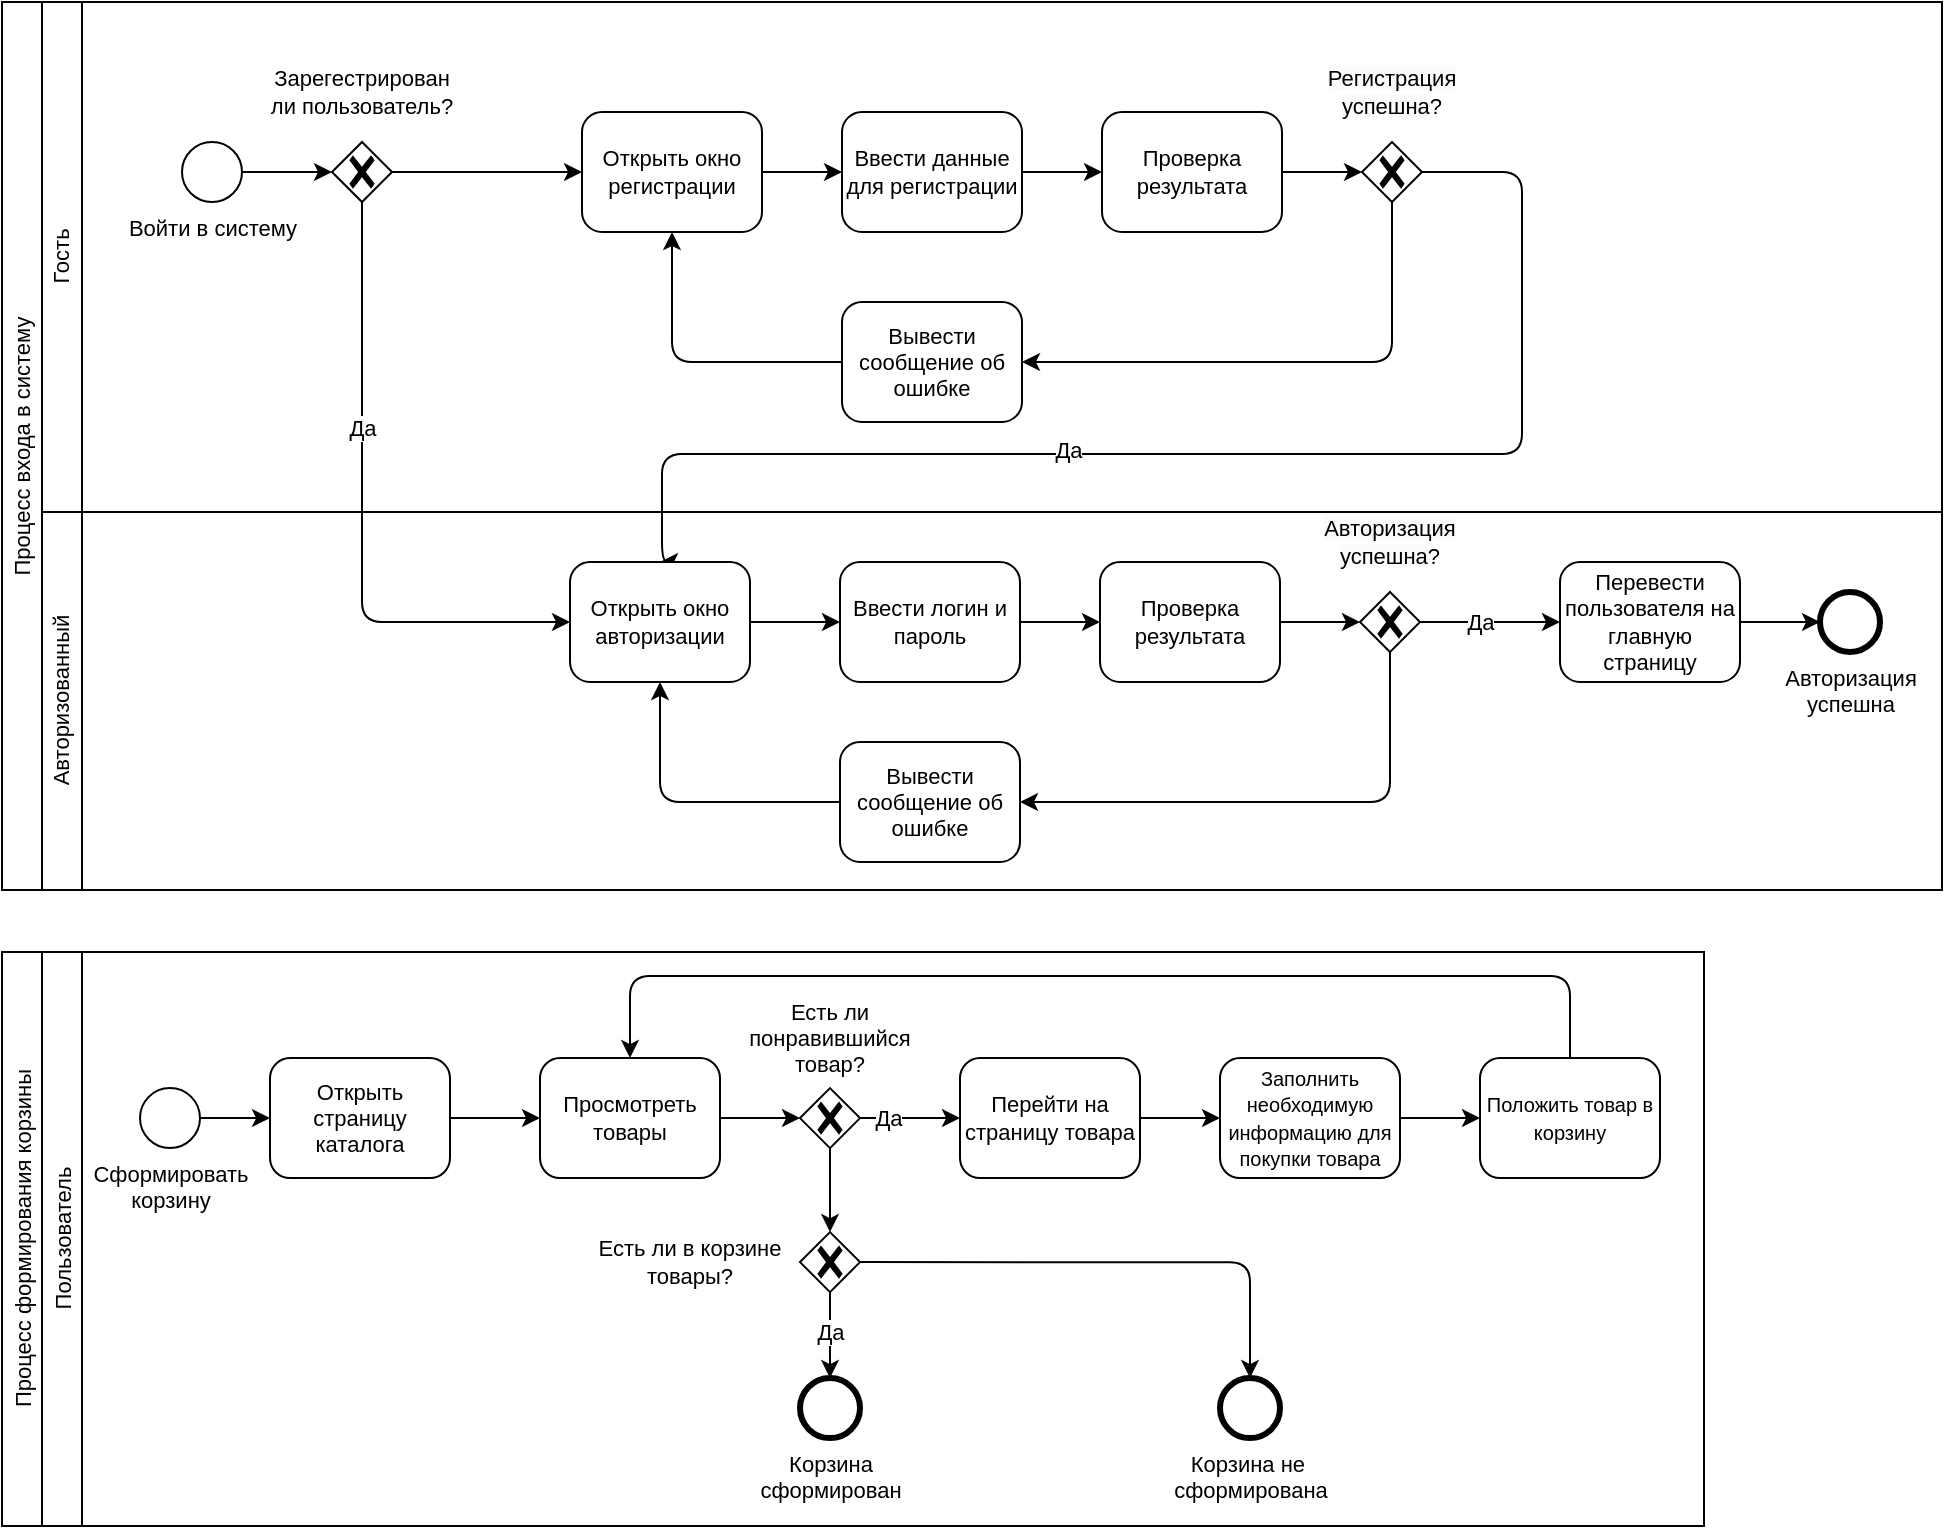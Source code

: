 <mxfile version="22.1.2" type="device" pages="2">
  <diagram name="BPMN1" id="W-HfDgVkH2f7rBWBwGvq">
    <mxGraphModel dx="1425" dy="1071" grid="0" gridSize="10" guides="1" tooltips="1" connect="1" arrows="1" fold="1" page="1" pageScale="1" pageWidth="1169" pageHeight="827" math="0" shadow="0">
      <root>
        <mxCell id="0" />
        <mxCell id="1" parent="0" />
        <mxCell id="o8l_43wtQ8dbo9lP84ha-5" value="Процесс входа в систему" style="swimlane;html=1;childLayout=stackLayout;resizeParent=1;resizeParentMax=0;horizontal=0;startSize=20;horizontalStack=0;whiteSpace=wrap;fontStyle=0;fontSize=11;" parent="1" vertex="1">
          <mxGeometry x="29" y="17" width="970" height="444" as="geometry" />
        </mxCell>
        <mxCell id="o8l_43wtQ8dbo9lP84ha-6" value="Гость" style="swimlane;html=1;startSize=20;horizontal=0;fontStyle=0;fontSize=11;" parent="o8l_43wtQ8dbo9lP84ha-5" vertex="1">
          <mxGeometry x="20" width="950" height="255" as="geometry" />
        </mxCell>
        <mxCell id="o8l_43wtQ8dbo9lP84ha-9" value="Войти в систему" style="points=[[0.145,0.145,0],[0.5,0,0],[0.855,0.145,0],[1,0.5,0],[0.855,0.855,0],[0.5,1,0],[0.145,0.855,0],[0,0.5,0]];shape=mxgraph.bpmn.event;html=1;verticalLabelPosition=bottom;labelBackgroundColor=#ffffff;verticalAlign=top;align=center;perimeter=ellipsePerimeter;outlineConnect=0;aspect=fixed;outline=standard;symbol=general;fontSize=11;" parent="o8l_43wtQ8dbo9lP84ha-6" vertex="1">
          <mxGeometry x="70" y="70" width="30" height="30" as="geometry" />
        </mxCell>
        <mxCell id="o8l_43wtQ8dbo9lP84ha-12" style="edgeStyle=orthogonalEdgeStyle;rounded=0;orthogonalLoop=1;jettySize=auto;html=1;exitX=1;exitY=0.5;exitDx=0;exitDy=0;exitPerimeter=0;entryX=0;entryY=0.5;entryDx=0;entryDy=0;entryPerimeter=0;fontSize=11;" parent="o8l_43wtQ8dbo9lP84ha-6" source="o8l_43wtQ8dbo9lP84ha-9" target="o8l_43wtQ8dbo9lP84ha-10" edge="1">
          <mxGeometry relative="1" as="geometry" />
        </mxCell>
        <mxCell id="o8l_43wtQ8dbo9lP84ha-16" value="Зарегестрирован&lt;br style=&quot;border-color: var(--border-color); font-size: 11px;&quot;&gt;&lt;span style=&quot;background-color: rgb(255, 255, 255); font-size: 11px;&quot;&gt;ли пользователь?&lt;/span&gt;" style="text;html=1;strokeColor=none;fillColor=none;align=center;verticalAlign=middle;whiteSpace=wrap;rounded=0;fontSize=11;" parent="o8l_43wtQ8dbo9lP84ha-6" vertex="1">
          <mxGeometry x="105" y="30" width="110" height="30" as="geometry" />
        </mxCell>
        <mxCell id="o8l_43wtQ8dbo9lP84ha-24" value="Открыть окно регистрации" style="points=[[0.25,0,0],[0.5,0,0],[0.75,0,0],[1,0.25,0],[1,0.5,0],[1,0.75,0],[0.75,1,0],[0.5,1,0],[0.25,1,0],[0,0.75,0],[0,0.5,0],[0,0.25,0]];shape=mxgraph.bpmn.task;whiteSpace=wrap;rectStyle=rounded;size=10;html=1;container=1;expand=0;collapsible=0;taskMarker=abstract;fontSize=11;" parent="o8l_43wtQ8dbo9lP84ha-6" vertex="1">
          <mxGeometry x="270" y="55" width="90" height="60" as="geometry" />
        </mxCell>
        <mxCell id="o8l_43wtQ8dbo9lP84ha-25" value="Ввести данные для регистрации" style="points=[[0.25,0,0],[0.5,0,0],[0.75,0,0],[1,0.25,0],[1,0.5,0],[1,0.75,0],[0.75,1,0],[0.5,1,0],[0.25,1,0],[0,0.75,0],[0,0.5,0],[0,0.25,0]];shape=mxgraph.bpmn.task;whiteSpace=wrap;rectStyle=rounded;size=10;html=1;container=1;expand=0;collapsible=0;taskMarker=abstract;fontSize=11;" parent="o8l_43wtQ8dbo9lP84ha-6" vertex="1">
          <mxGeometry x="400" y="55" width="90" height="60" as="geometry" />
        </mxCell>
        <mxCell id="o8l_43wtQ8dbo9lP84ha-26" style="edgeStyle=orthogonalEdgeStyle;rounded=0;orthogonalLoop=1;jettySize=auto;html=1;exitX=1;exitY=0.5;exitDx=0;exitDy=0;exitPerimeter=0;entryX=0;entryY=0.5;entryDx=0;entryDy=0;entryPerimeter=0;fontSize=11;" parent="o8l_43wtQ8dbo9lP84ha-6" source="o8l_43wtQ8dbo9lP84ha-24" target="o8l_43wtQ8dbo9lP84ha-25" edge="1">
          <mxGeometry relative="1" as="geometry" />
        </mxCell>
        <mxCell id="o8l_43wtQ8dbo9lP84ha-10" value="" style="points=[[0.25,0.25,0],[0.5,0,0],[0.75,0.25,0],[1,0.5,0],[0.75,0.75,0],[0.5,1,0],[0.25,0.75,0],[0,0.5,0]];shape=mxgraph.bpmn.gateway2;html=1;verticalLabelPosition=bottom;labelBackgroundColor=#ffffff;verticalAlign=top;align=center;perimeter=rhombusPerimeter;outlineConnect=0;outline=none;symbol=none;gwType=exclusive;fontSize=11;" parent="o8l_43wtQ8dbo9lP84ha-6" vertex="1">
          <mxGeometry x="145" y="70" width="30" height="30" as="geometry" />
        </mxCell>
        <mxCell id="o8l_43wtQ8dbo9lP84ha-30" style="edgeStyle=orthogonalEdgeStyle;rounded=0;orthogonalLoop=1;jettySize=auto;html=1;exitX=1;exitY=0.5;exitDx=0;exitDy=0;exitPerimeter=0;entryX=0;entryY=0.5;entryDx=0;entryDy=0;entryPerimeter=0;fontSize=11;" parent="o8l_43wtQ8dbo9lP84ha-6" source="o8l_43wtQ8dbo9lP84ha-10" target="o8l_43wtQ8dbo9lP84ha-24" edge="1">
          <mxGeometry relative="1" as="geometry" />
        </mxCell>
        <mxCell id="o8l_43wtQ8dbo9lP84ha-20" value="" style="points=[[0.25,0.25,0],[0.5,0,0],[0.75,0.25,0],[1,0.5,0],[0.75,0.75,0],[0.5,1,0],[0.25,0.75,0],[0,0.5,0]];shape=mxgraph.bpmn.gateway2;html=1;verticalLabelPosition=bottom;labelBackgroundColor=#ffffff;verticalAlign=top;align=center;perimeter=rhombusPerimeter;outlineConnect=0;outline=none;symbol=none;gwType=exclusive;fontSize=11;" parent="o8l_43wtQ8dbo9lP84ha-6" vertex="1">
          <mxGeometry x="660" y="70" width="30" height="30" as="geometry" />
        </mxCell>
        <mxCell id="o8l_43wtQ8dbo9lP84ha-29" style="edgeStyle=orthogonalEdgeStyle;rounded=0;orthogonalLoop=1;jettySize=auto;html=1;exitX=1;exitY=0.5;exitDx=0;exitDy=0;exitPerimeter=0;entryX=0;entryY=0.5;entryDx=0;entryDy=0;entryPerimeter=0;fontSize=11;" parent="o8l_43wtQ8dbo9lP84ha-6" source="o8l_43wtQ8dbo9lP84ha-27" target="o8l_43wtQ8dbo9lP84ha-20" edge="1">
          <mxGeometry relative="1" as="geometry" />
        </mxCell>
        <mxCell id="o8l_43wtQ8dbo9lP84ha-32" value="&lt;span style=&quot;background-color: rgb(251, 251, 251); font-size: 11px;&quot;&gt;Регистрация успешна&lt;/span&gt;&lt;span style=&quot;background-color: rgb(255, 255, 255); font-size: 11px;&quot;&gt;?&lt;/span&gt;" style="text;html=1;strokeColor=none;fillColor=none;align=center;verticalAlign=middle;whiteSpace=wrap;rounded=0;fontSize=11;" parent="o8l_43wtQ8dbo9lP84ha-6" vertex="1">
          <mxGeometry x="620" y="30" width="110" height="30" as="geometry" />
        </mxCell>
        <mxCell id="o8l_43wtQ8dbo9lP84ha-37" style="edgeStyle=orthogonalEdgeStyle;orthogonalLoop=1;jettySize=auto;html=1;exitX=0.5;exitY=1;exitDx=0;exitDy=0;exitPerimeter=0;entryX=1;entryY=0.5;entryDx=0;entryDy=0;entryPerimeter=0;rounded=1;fontSize=11;" parent="o8l_43wtQ8dbo9lP84ha-6" source="o8l_43wtQ8dbo9lP84ha-20" target="o8l_43wtQ8dbo9lP84ha-36" edge="1">
          <mxGeometry relative="1" as="geometry" />
        </mxCell>
        <mxCell id="o8l_43wtQ8dbo9lP84ha-38" style="edgeStyle=orthogonalEdgeStyle;rounded=1;orthogonalLoop=1;jettySize=auto;html=1;exitX=0;exitY=0.5;exitDx=0;exitDy=0;exitPerimeter=0;entryX=0.5;entryY=1;entryDx=0;entryDy=0;entryPerimeter=0;fontSize=11;" parent="o8l_43wtQ8dbo9lP84ha-6" source="o8l_43wtQ8dbo9lP84ha-36" target="o8l_43wtQ8dbo9lP84ha-24" edge="1">
          <mxGeometry relative="1" as="geometry" />
        </mxCell>
        <mxCell id="o8l_43wtQ8dbo9lP84ha-27" value="Проверка результата" style="points=[[0.25,0,0],[0.5,0,0],[0.75,0,0],[1,0.25,0],[1,0.5,0],[1,0.75,0],[0.75,1,0],[0.5,1,0],[0.25,1,0],[0,0.75,0],[0,0.5,0],[0,0.25,0]];shape=mxgraph.bpmn.task;whiteSpace=wrap;rectStyle=rounded;size=10;html=1;container=1;expand=0;collapsible=0;taskMarker=abstract;fontSize=11;" parent="o8l_43wtQ8dbo9lP84ha-6" vertex="1">
          <mxGeometry x="530" y="55" width="90" height="60" as="geometry" />
        </mxCell>
        <mxCell id="o8l_43wtQ8dbo9lP84ha-28" style="edgeStyle=orthogonalEdgeStyle;rounded=0;orthogonalLoop=1;jettySize=auto;html=1;exitX=1;exitY=0.5;exitDx=0;exitDy=0;exitPerimeter=0;entryX=0;entryY=0.5;entryDx=0;entryDy=0;entryPerimeter=0;fontSize=11;" parent="o8l_43wtQ8dbo9lP84ha-6" source="o8l_43wtQ8dbo9lP84ha-25" target="o8l_43wtQ8dbo9lP84ha-27" edge="1">
          <mxGeometry relative="1" as="geometry" />
        </mxCell>
        <mxCell id="o8l_43wtQ8dbo9lP84ha-36" value="Вывести сообщение об ошибке" style="points=[[0.25,0,0],[0.5,0,0],[0.75,0,0],[1,0.25,0],[1,0.5,0],[1,0.75,0],[0.75,1,0],[0.5,1,0],[0.25,1,0],[0,0.75,0],[0,0.5,0],[0,0.25,0]];shape=mxgraph.bpmn.task;whiteSpace=wrap;rectStyle=rounded;size=10;html=1;container=1;expand=0;collapsible=0;taskMarker=abstract;fontSize=11;" parent="o8l_43wtQ8dbo9lP84ha-6" vertex="1">
          <mxGeometry x="400" y="150" width="90" height="60" as="geometry" />
        </mxCell>
        <mxCell id="o8l_43wtQ8dbo9lP84ha-14" style="edgeStyle=orthogonalEdgeStyle;rounded=1;orthogonalLoop=1;jettySize=auto;html=1;exitX=0.5;exitY=1;exitDx=0;exitDy=0;exitPerimeter=0;fontSize=11;entryX=0;entryY=0.5;entryDx=0;entryDy=0;entryPerimeter=0;" parent="o8l_43wtQ8dbo9lP84ha-5" source="o8l_43wtQ8dbo9lP84ha-10" target="o8l_43wtQ8dbo9lP84ha-13" edge="1">
          <mxGeometry relative="1" as="geometry" />
        </mxCell>
        <mxCell id="o8l_43wtQ8dbo9lP84ha-21" value="Да" style="edgeLabel;html=1;align=center;verticalAlign=middle;resizable=0;points=[];fontSize=11;" parent="o8l_43wtQ8dbo9lP84ha-14" vertex="1" connectable="0">
          <mxGeometry x="-0.323" y="1" relative="1" as="geometry">
            <mxPoint x="-1" y="6" as="offset" />
          </mxGeometry>
        </mxCell>
        <mxCell id="o8l_43wtQ8dbo9lP84ha-34" style="edgeStyle=orthogonalEdgeStyle;rounded=1;orthogonalLoop=1;jettySize=auto;html=1;exitX=1;exitY=0.5;exitDx=0;exitDy=0;exitPerimeter=0;entryX=0.5;entryY=0;entryDx=0;entryDy=0;entryPerimeter=0;fontSize=11;" parent="o8l_43wtQ8dbo9lP84ha-5" source="o8l_43wtQ8dbo9lP84ha-20" target="o8l_43wtQ8dbo9lP84ha-13" edge="1">
          <mxGeometry relative="1" as="geometry">
            <mxPoint x="820" y="85" as="targetPoint" />
            <Array as="points">
              <mxPoint x="760" y="85" />
              <mxPoint x="760" y="226" />
              <mxPoint x="330" y="226" />
            </Array>
          </mxGeometry>
        </mxCell>
        <mxCell id="o8l_43wtQ8dbo9lP84ha-35" value="Да" style="edgeLabel;html=1;align=center;verticalAlign=middle;resizable=0;points=[];fontSize=11;" parent="o8l_43wtQ8dbo9lP84ha-34" vertex="1" connectable="0">
          <mxGeometry x="-0.257" y="-1" relative="1" as="geometry">
            <mxPoint x="-167" y="-1" as="offset" />
          </mxGeometry>
        </mxCell>
        <mxCell id="o8l_43wtQ8dbo9lP84ha-7" value="Авторизованный" style="swimlane;html=1;startSize=20;horizontal=0;fontStyle=0;fontSize=11;" parent="o8l_43wtQ8dbo9lP84ha-5" vertex="1">
          <mxGeometry x="20" y="255" width="950" height="189" as="geometry" />
        </mxCell>
        <mxCell id="o8l_43wtQ8dbo9lP84ha-15" value="Ввести логин и пароль" style="points=[[0.25,0,0],[0.5,0,0],[0.75,0,0],[1,0.25,0],[1,0.5,0],[1,0.75,0],[0.75,1,0],[0.5,1,0],[0.25,1,0],[0,0.75,0],[0,0.5,0],[0,0.25,0]];shape=mxgraph.bpmn.task;whiteSpace=wrap;rectStyle=rounded;size=10;html=1;container=1;expand=0;collapsible=0;taskMarker=abstract;fontSize=11;" parent="o8l_43wtQ8dbo9lP84ha-7" vertex="1">
          <mxGeometry x="399" y="25" width="90" height="60" as="geometry" />
        </mxCell>
        <mxCell id="o8l_43wtQ8dbo9lP84ha-13" value="Открыть окно авторизации" style="points=[[0.25,0,0],[0.5,0,0],[0.75,0,0],[1,0.25,0],[1,0.5,0],[1,0.75,0],[0.75,1,0],[0.5,1,0],[0.25,1,0],[0,0.75,0],[0,0.5,0],[0,0.25,0]];shape=mxgraph.bpmn.task;whiteSpace=wrap;rectStyle=rounded;size=10;html=1;container=1;expand=0;collapsible=0;taskMarker=abstract;fontSize=11;" parent="o8l_43wtQ8dbo9lP84ha-7" vertex="1">
          <mxGeometry x="264" y="25" width="90" height="60" as="geometry" />
        </mxCell>
        <mxCell id="o8l_43wtQ8dbo9lP84ha-17" style="edgeStyle=orthogonalEdgeStyle;rounded=0;orthogonalLoop=1;jettySize=auto;html=1;exitX=1;exitY=0.5;exitDx=0;exitDy=0;exitPerimeter=0;entryX=0;entryY=0.5;entryDx=0;entryDy=0;entryPerimeter=0;fontSize=11;" parent="o8l_43wtQ8dbo9lP84ha-7" source="o8l_43wtQ8dbo9lP84ha-13" target="o8l_43wtQ8dbo9lP84ha-15" edge="1">
          <mxGeometry relative="1" as="geometry">
            <mxPoint x="414" y="-45" as="targetPoint" />
          </mxGeometry>
        </mxCell>
        <mxCell id="o8l_43wtQ8dbo9lP84ha-18" value="Проверка результата" style="points=[[0.25,0,0],[0.5,0,0],[0.75,0,0],[1,0.25,0],[1,0.5,0],[1,0.75,0],[0.75,1,0],[0.5,1,0],[0.25,1,0],[0,0.75,0],[0,0.5,0],[0,0.25,0]];shape=mxgraph.bpmn.task;whiteSpace=wrap;rectStyle=rounded;size=10;html=1;container=1;expand=0;collapsible=0;taskMarker=abstract;fontSize=11;" parent="o8l_43wtQ8dbo9lP84ha-7" vertex="1">
          <mxGeometry x="529" y="25" width="90" height="60" as="geometry" />
        </mxCell>
        <mxCell id="o8l_43wtQ8dbo9lP84ha-19" style="edgeStyle=orthogonalEdgeStyle;rounded=0;orthogonalLoop=1;jettySize=auto;html=1;exitX=1;exitY=0.5;exitDx=0;exitDy=0;exitPerimeter=0;entryX=0;entryY=0.5;entryDx=0;entryDy=0;entryPerimeter=0;fontSize=11;" parent="o8l_43wtQ8dbo9lP84ha-7" source="o8l_43wtQ8dbo9lP84ha-15" target="o8l_43wtQ8dbo9lP84ha-18" edge="1">
          <mxGeometry relative="1" as="geometry" />
        </mxCell>
        <mxCell id="o8l_43wtQ8dbo9lP84ha-39" value="" style="points=[[0.25,0.25,0],[0.5,0,0],[0.75,0.25,0],[1,0.5,0],[0.75,0.75,0],[0.5,1,0],[0.25,0.75,0],[0,0.5,0]];shape=mxgraph.bpmn.gateway2;html=1;verticalLabelPosition=bottom;labelBackgroundColor=#ffffff;verticalAlign=top;align=center;perimeter=rhombusPerimeter;outlineConnect=0;outline=none;symbol=none;gwType=exclusive;fontSize=11;" parent="o8l_43wtQ8dbo9lP84ha-7" vertex="1">
          <mxGeometry x="659" y="40" width="30" height="30" as="geometry" />
        </mxCell>
        <mxCell id="o8l_43wtQ8dbo9lP84ha-40" value="&lt;span style=&quot;background-color: rgb(251, 251, 251); font-size: 11px;&quot;&gt;Авторизация успешна&lt;/span&gt;&lt;span style=&quot;background-color: rgb(255, 255, 255); font-size: 11px;&quot;&gt;?&lt;/span&gt;" style="text;html=1;strokeColor=none;fillColor=none;align=center;verticalAlign=middle;whiteSpace=wrap;rounded=0;fontSize=11;" parent="o8l_43wtQ8dbo9lP84ha-7" vertex="1">
          <mxGeometry x="619" width="110" height="30" as="geometry" />
        </mxCell>
        <mxCell id="o8l_43wtQ8dbo9lP84ha-43" value="Вывести сообщение об ошибке" style="points=[[0.25,0,0],[0.5,0,0],[0.75,0,0],[1,0.25,0],[1,0.5,0],[1,0.75,0],[0.75,1,0],[0.5,1,0],[0.25,1,0],[0,0.75,0],[0,0.5,0],[0,0.25,0]];shape=mxgraph.bpmn.task;whiteSpace=wrap;rectStyle=rounded;size=10;html=1;container=1;expand=0;collapsible=0;taskMarker=abstract;fontSize=11;" parent="o8l_43wtQ8dbo9lP84ha-7" vertex="1">
          <mxGeometry x="399" y="115" width="90" height="60" as="geometry" />
        </mxCell>
        <mxCell id="o8l_43wtQ8dbo9lP84ha-44" style="edgeStyle=orthogonalEdgeStyle;shape=connector;rounded=1;orthogonalLoop=1;jettySize=auto;html=1;exitX=1;exitY=0.5;exitDx=0;exitDy=0;exitPerimeter=0;entryX=0;entryY=0.5;entryDx=0;entryDy=0;entryPerimeter=0;labelBackgroundColor=default;strokeColor=default;align=center;verticalAlign=middle;fontFamily=Helvetica;fontSize=11;fontColor=default;endArrow=classic;" parent="o8l_43wtQ8dbo9lP84ha-7" source="o8l_43wtQ8dbo9lP84ha-18" target="o8l_43wtQ8dbo9lP84ha-39" edge="1">
          <mxGeometry relative="1" as="geometry" />
        </mxCell>
        <mxCell id="o8l_43wtQ8dbo9lP84ha-45" style="edgeStyle=orthogonalEdgeStyle;shape=connector;rounded=1;orthogonalLoop=1;jettySize=auto;html=1;exitX=1;exitY=0.5;exitDx=0;exitDy=0;exitPerimeter=0;entryX=0;entryY=0.5;entryDx=0;entryDy=0;entryPerimeter=0;labelBackgroundColor=default;strokeColor=default;align=center;verticalAlign=middle;fontFamily=Helvetica;fontSize=11;fontColor=default;endArrow=classic;" parent="o8l_43wtQ8dbo9lP84ha-7" source="o8l_43wtQ8dbo9lP84ha-39" target="o8l_43wtQ8dbo9lP84ha-49" edge="1">
          <mxGeometry relative="1" as="geometry">
            <mxPoint x="769" y="55.0" as="targetPoint" />
          </mxGeometry>
        </mxCell>
        <mxCell id="o8l_43wtQ8dbo9lP84ha-46" value="Да" style="edgeLabel;html=1;align=center;verticalAlign=middle;resizable=0;points=[];fontSize=11;fontFamily=Helvetica;fontColor=default;" parent="o8l_43wtQ8dbo9lP84ha-45" vertex="1" connectable="0">
          <mxGeometry x="-0.295" relative="1" as="geometry">
            <mxPoint x="5" as="offset" />
          </mxGeometry>
        </mxCell>
        <mxCell id="o8l_43wtQ8dbo9lP84ha-47" style="edgeStyle=orthogonalEdgeStyle;shape=connector;rounded=1;orthogonalLoop=1;jettySize=auto;html=1;exitX=0.5;exitY=1;exitDx=0;exitDy=0;exitPerimeter=0;entryX=1;entryY=0.5;entryDx=0;entryDy=0;entryPerimeter=0;labelBackgroundColor=default;strokeColor=default;align=center;verticalAlign=middle;fontFamily=Helvetica;fontSize=11;fontColor=default;endArrow=classic;" parent="o8l_43wtQ8dbo9lP84ha-7" source="o8l_43wtQ8dbo9lP84ha-39" target="o8l_43wtQ8dbo9lP84ha-43" edge="1">
          <mxGeometry relative="1" as="geometry" />
        </mxCell>
        <mxCell id="o8l_43wtQ8dbo9lP84ha-48" style="edgeStyle=orthogonalEdgeStyle;shape=connector;rounded=1;orthogonalLoop=1;jettySize=auto;html=1;exitX=0;exitY=0.5;exitDx=0;exitDy=0;exitPerimeter=0;entryX=0.5;entryY=1;entryDx=0;entryDy=0;entryPerimeter=0;labelBackgroundColor=default;strokeColor=default;align=center;verticalAlign=middle;fontFamily=Helvetica;fontSize=11;fontColor=default;endArrow=classic;" parent="o8l_43wtQ8dbo9lP84ha-7" source="o8l_43wtQ8dbo9lP84ha-43" target="o8l_43wtQ8dbo9lP84ha-13" edge="1">
          <mxGeometry relative="1" as="geometry" />
        </mxCell>
        <mxCell id="o8l_43wtQ8dbo9lP84ha-49" value="Перевести пользователя на главную страницу" style="points=[[0.25,0,0],[0.5,0,0],[0.75,0,0],[1,0.25,0],[1,0.5,0],[1,0.75,0],[0.75,1,0],[0.5,1,0],[0.25,1,0],[0,0.75,0],[0,0.5,0],[0,0.25,0]];shape=mxgraph.bpmn.task;whiteSpace=wrap;rectStyle=rounded;size=10;html=1;container=1;expand=0;collapsible=0;taskMarker=abstract;fontSize=11;" parent="o8l_43wtQ8dbo9lP84ha-7" vertex="1">
          <mxGeometry x="759" y="25" width="90" height="60" as="geometry" />
        </mxCell>
        <mxCell id="o8l_43wtQ8dbo9lP84ha-50" value="Авторизация&lt;br style=&quot;font-size: 11px;&quot;&gt;успешна" style="points=[[0.145,0.145,0],[0.5,0,0],[0.855,0.145,0],[1,0.5,0],[0.855,0.855,0],[0.5,1,0],[0.145,0.855,0],[0,0.5,0]];shape=mxgraph.bpmn.event;html=1;verticalLabelPosition=bottom;labelBackgroundColor=#ffffff;verticalAlign=top;align=center;perimeter=ellipsePerimeter;outlineConnect=0;aspect=fixed;outline=end;symbol=terminate2;fontFamily=Helvetica;fontSize=11;fontColor=default;" parent="o8l_43wtQ8dbo9lP84ha-7" vertex="1">
          <mxGeometry x="889" y="40" width="30" height="30" as="geometry" />
        </mxCell>
        <mxCell id="o8l_43wtQ8dbo9lP84ha-51" style="edgeStyle=orthogonalEdgeStyle;shape=connector;rounded=1;orthogonalLoop=1;jettySize=auto;html=1;exitX=1;exitY=0.5;exitDx=0;exitDy=0;exitPerimeter=0;entryX=0;entryY=0.5;entryDx=0;entryDy=0;entryPerimeter=0;labelBackgroundColor=default;strokeColor=default;align=center;verticalAlign=middle;fontFamily=Helvetica;fontSize=11;fontColor=default;endArrow=classic;" parent="o8l_43wtQ8dbo9lP84ha-7" source="o8l_43wtQ8dbo9lP84ha-49" target="o8l_43wtQ8dbo9lP84ha-50" edge="1">
          <mxGeometry relative="1" as="geometry" />
        </mxCell>
        <mxCell id="2-1Fy1AhAklNK37ajpzd-1" value="Процесс формирования корзины" style="swimlane;html=1;childLayout=stackLayout;resizeParent=1;resizeParentMax=0;horizontal=0;startSize=20;horizontalStack=0;whiteSpace=wrap;fontStyle=0;fontFamily=Helvetica;fontSize=11;" vertex="1" parent="1">
          <mxGeometry x="29" y="492" width="851" height="287" as="geometry" />
        </mxCell>
        <mxCell id="2-1Fy1AhAklNK37ajpzd-2" value="Пользователь" style="swimlane;html=1;startSize=20;horizontal=0;fontStyle=0;fontFamily=Helvetica;fontSize=11;" vertex="1" parent="2-1Fy1AhAklNK37ajpzd-1">
          <mxGeometry x="20" width="831" height="287" as="geometry" />
        </mxCell>
        <mxCell id="2-1Fy1AhAklNK37ajpzd-3" value="Сформировать &lt;br style=&quot;font-size: 11px;&quot;&gt;корзину" style="points=[[0.145,0.145,0],[0.5,0,0],[0.855,0.145,0],[1,0.5,0],[0.855,0.855,0],[0.5,1,0],[0.145,0.855,0],[0,0.5,0]];shape=mxgraph.bpmn.event;html=1;verticalLabelPosition=bottom;labelBackgroundColor=#ffffff;verticalAlign=top;align=center;perimeter=ellipsePerimeter;outlineConnect=0;aspect=fixed;outline=standard;symbol=general;fontFamily=Helvetica;fontSize=11;" vertex="1" parent="2-1Fy1AhAklNK37ajpzd-2">
          <mxGeometry x="49" y="68.05" width="30" height="30" as="geometry" />
        </mxCell>
        <mxCell id="2-1Fy1AhAklNK37ajpzd-4" value="Открыть страницу каталога" style="points=[[0.25,0,0],[0.5,0,0],[0.75,0,0],[1,0.25,0],[1,0.5,0],[1,0.75,0],[0.75,1,0],[0.5,1,0],[0.25,1,0],[0,0.75,0],[0,0.5,0],[0,0.25,0]];shape=mxgraph.bpmn.task;whiteSpace=wrap;rectStyle=rounded;size=10;html=1;container=1;expand=0;collapsible=0;taskMarker=abstract;fontFamily=Helvetica;fontSize=11;" vertex="1" parent="2-1Fy1AhAklNK37ajpzd-2">
          <mxGeometry x="114" y="53.05" width="90" height="60" as="geometry" />
        </mxCell>
        <mxCell id="2-1Fy1AhAklNK37ajpzd-5" style="edgeStyle=orthogonalEdgeStyle;shape=connector;rounded=1;orthogonalLoop=1;jettySize=auto;html=1;exitX=1;exitY=0.5;exitDx=0;exitDy=0;exitPerimeter=0;entryX=0;entryY=0.5;entryDx=0;entryDy=0;entryPerimeter=0;labelBackgroundColor=default;strokeColor=default;align=center;verticalAlign=middle;fontFamily=Helvetica;fontSize=11;fontColor=default;endArrow=classic;" edge="1" parent="2-1Fy1AhAklNK37ajpzd-2" source="2-1Fy1AhAklNK37ajpzd-3" target="2-1Fy1AhAklNK37ajpzd-4">
          <mxGeometry relative="1" as="geometry" />
        </mxCell>
        <mxCell id="2-1Fy1AhAklNK37ajpzd-6" style="edgeStyle=orthogonalEdgeStyle;shape=connector;rounded=1;orthogonalLoop=1;jettySize=auto;html=1;exitX=1;exitY=0.5;exitDx=0;exitDy=0;exitPerimeter=0;entryX=0;entryY=0.5;entryDx=0;entryDy=0;entryPerimeter=0;labelBackgroundColor=default;strokeColor=default;align=center;verticalAlign=middle;fontFamily=Helvetica;fontSize=11;fontColor=default;endArrow=classic;" edge="1" parent="2-1Fy1AhAklNK37ajpzd-2" source="2-1Fy1AhAklNK37ajpzd-4" target="2-1Fy1AhAklNK37ajpzd-8">
          <mxGeometry relative="1" as="geometry">
            <mxPoint x="244" y="83.05" as="targetPoint" />
          </mxGeometry>
        </mxCell>
        <mxCell id="2-1Fy1AhAklNK37ajpzd-7" value="Корзина&lt;br style=&quot;font-size: 11px;&quot;&gt;сформирован" style="points=[[0.145,0.145,0],[0.5,0,0],[0.855,0.145,0],[1,0.5,0],[0.855,0.855,0],[0.5,1,0],[0.145,0.855,0],[0,0.5,0]];shape=mxgraph.bpmn.event;html=1;verticalLabelPosition=bottom;labelBackgroundColor=#ffffff;verticalAlign=top;align=center;perimeter=ellipsePerimeter;outlineConnect=0;aspect=fixed;outline=end;symbol=terminate2;fontFamily=Helvetica;fontSize=11;fontColor=default;" vertex="1" parent="2-1Fy1AhAklNK37ajpzd-2">
          <mxGeometry x="379" y="213.05" width="30" height="30" as="geometry" />
        </mxCell>
        <mxCell id="2-1Fy1AhAklNK37ajpzd-8" value="Просмотреть товары" style="points=[[0.25,0,0],[0.5,0,0],[0.75,0,0],[1,0.25,0],[1,0.5,0],[1,0.75,0],[0.75,1,0],[0.5,1,0],[0.25,1,0],[0,0.75,0],[0,0.5,0],[0,0.25,0]];shape=mxgraph.bpmn.task;whiteSpace=wrap;rectStyle=rounded;size=10;html=1;container=1;expand=0;collapsible=0;taskMarker=abstract;fontFamily=Helvetica;fontSize=11;" vertex="1" parent="2-1Fy1AhAklNK37ajpzd-2">
          <mxGeometry x="249" y="53.05" width="90" height="60" as="geometry" />
        </mxCell>
        <mxCell id="2-1Fy1AhAklNK37ajpzd-9" style="edgeStyle=orthogonalEdgeStyle;rounded=0;orthogonalLoop=1;jettySize=auto;html=1;exitX=1;exitY=0.5;exitDx=0;exitDy=0;exitPerimeter=0;" edge="1" parent="2-1Fy1AhAklNK37ajpzd-2" source="2-1Fy1AhAklNK37ajpzd-11" target="2-1Fy1AhAklNK37ajpzd-14">
          <mxGeometry relative="1" as="geometry" />
        </mxCell>
        <mxCell id="2-1Fy1AhAklNK37ajpzd-10" value="Да" style="edgeLabel;html=1;align=center;verticalAlign=middle;resizable=0;points=[];" vertex="1" connectable="0" parent="2-1Fy1AhAklNK37ajpzd-9">
          <mxGeometry x="-0.431" relative="1" as="geometry">
            <mxPoint as="offset" />
          </mxGeometry>
        </mxCell>
        <mxCell id="2-1Fy1AhAklNK37ajpzd-11" value="" style="points=[[0.25,0.25,0],[0.5,0,0],[0.75,0.25,0],[1,0.5,0],[0.75,0.75,0],[0.5,1,0],[0.25,0.75,0],[0,0.5,0]];shape=mxgraph.bpmn.gateway2;html=1;verticalLabelPosition=bottom;labelBackgroundColor=#ffffff;verticalAlign=top;align=center;perimeter=rhombusPerimeter;outlineConnect=0;outline=none;symbol=none;gwType=exclusive;fontFamily=Helvetica;fontSize=11;" vertex="1" parent="2-1Fy1AhAklNK37ajpzd-2">
          <mxGeometry x="379" y="68.05" width="30" height="30" as="geometry" />
        </mxCell>
        <mxCell id="2-1Fy1AhAklNK37ajpzd-12" value="Есть ли понравившийся товар?" style="text;html=1;strokeColor=none;fillColor=none;align=center;verticalAlign=middle;whiteSpace=wrap;rounded=0;fontFamily=Helvetica;fontSize=11;" vertex="1" parent="2-1Fy1AhAklNK37ajpzd-2">
          <mxGeometry x="339" y="28.05" width="110" height="30" as="geometry" />
        </mxCell>
        <mxCell id="2-1Fy1AhAklNK37ajpzd-13" style="edgeStyle=orthogonalEdgeStyle;rounded=0;orthogonalLoop=1;jettySize=auto;html=1;exitX=1;exitY=0.5;exitDx=0;exitDy=0;exitPerimeter=0;entryX=0;entryY=0.5;entryDx=0;entryDy=0;entryPerimeter=0;" edge="1" parent="2-1Fy1AhAklNK37ajpzd-2" source="2-1Fy1AhAklNK37ajpzd-8" target="2-1Fy1AhAklNK37ajpzd-11">
          <mxGeometry relative="1" as="geometry" />
        </mxCell>
        <mxCell id="2-1Fy1AhAklNK37ajpzd-14" value="Перейти на страницу товара" style="points=[[0.25,0,0],[0.5,0,0],[0.75,0,0],[1,0.25,0],[1,0.5,0],[1,0.75,0],[0.75,1,0],[0.5,1,0],[0.25,1,0],[0,0.75,0],[0,0.5,0],[0,0.25,0]];shape=mxgraph.bpmn.task;whiteSpace=wrap;rectStyle=rounded;size=10;html=1;container=1;expand=0;collapsible=0;taskMarker=abstract;fontFamily=Helvetica;fontSize=11;" vertex="1" parent="2-1Fy1AhAklNK37ajpzd-2">
          <mxGeometry x="459" y="53.05" width="90" height="60" as="geometry" />
        </mxCell>
        <mxCell id="2-1Fy1AhAklNK37ajpzd-15" value="&lt;font style=&quot;font-size: 10px;&quot;&gt;Заполнить необходимую информацию для покупки товара&lt;/font&gt;" style="points=[[0.25,0,0],[0.5,0,0],[0.75,0,0],[1,0.25,0],[1,0.5,0],[1,0.75,0],[0.75,1,0],[0.5,1,0],[0.25,1,0],[0,0.75,0],[0,0.5,0],[0,0.25,0]];shape=mxgraph.bpmn.task;whiteSpace=wrap;rectStyle=rounded;size=10;html=1;container=1;expand=0;collapsible=0;taskMarker=abstract;fontFamily=Helvetica;fontSize=11;" vertex="1" parent="2-1Fy1AhAklNK37ajpzd-2">
          <mxGeometry x="589" y="53.05" width="90" height="60" as="geometry" />
        </mxCell>
        <mxCell id="2-1Fy1AhAklNK37ajpzd-16" style="edgeStyle=orthogonalEdgeStyle;rounded=0;orthogonalLoop=1;jettySize=auto;html=1;exitX=1;exitY=0.5;exitDx=0;exitDy=0;exitPerimeter=0;entryX=0;entryY=0.5;entryDx=0;entryDy=0;entryPerimeter=0;" edge="1" parent="2-1Fy1AhAklNK37ajpzd-2" source="2-1Fy1AhAklNK37ajpzd-14" target="2-1Fy1AhAklNK37ajpzd-15">
          <mxGeometry relative="1" as="geometry" />
        </mxCell>
        <mxCell id="2-1Fy1AhAklNK37ajpzd-17" value="Корзина не&amp;nbsp;&lt;br&gt;сформирована" style="points=[[0.145,0.145,0],[0.5,0,0],[0.855,0.145,0],[1,0.5,0],[0.855,0.855,0],[0.5,1,0],[0.145,0.855,0],[0,0.5,0]];shape=mxgraph.bpmn.event;html=1;verticalLabelPosition=bottom;labelBackgroundColor=#ffffff;verticalAlign=top;align=center;perimeter=ellipsePerimeter;outlineConnect=0;aspect=fixed;outline=end;symbol=terminate2;fontFamily=Helvetica;fontSize=11;fontColor=default;" vertex="1" parent="2-1Fy1AhAklNK37ajpzd-2">
          <mxGeometry x="589" y="213.05" width="30" height="30" as="geometry" />
        </mxCell>
        <mxCell id="2-1Fy1AhAklNK37ajpzd-18" value="&lt;font style=&quot;font-size: 10px;&quot;&gt;Положить товар в корзину&lt;/font&gt;" style="points=[[0.25,0,0],[0.5,0,0],[0.75,0,0],[1,0.25,0],[1,0.5,0],[1,0.75,0],[0.75,1,0],[0.5,1,0],[0.25,1,0],[0,0.75,0],[0,0.5,0],[0,0.25,0]];shape=mxgraph.bpmn.task;whiteSpace=wrap;rectStyle=rounded;size=10;html=1;container=1;expand=0;collapsible=0;taskMarker=abstract;fontFamily=Helvetica;fontSize=11;" vertex="1" parent="2-1Fy1AhAklNK37ajpzd-2">
          <mxGeometry x="719" y="53.05" width="90" height="60" as="geometry" />
        </mxCell>
        <mxCell id="2-1Fy1AhAklNK37ajpzd-19" style="edgeStyle=orthogonalEdgeStyle;rounded=0;orthogonalLoop=1;jettySize=auto;html=1;exitX=1;exitY=0.5;exitDx=0;exitDy=0;exitPerimeter=0;entryX=0;entryY=0.5;entryDx=0;entryDy=0;entryPerimeter=0;" edge="1" parent="2-1Fy1AhAklNK37ajpzd-2" source="2-1Fy1AhAklNK37ajpzd-15" target="2-1Fy1AhAklNK37ajpzd-18">
          <mxGeometry relative="1" as="geometry" />
        </mxCell>
        <mxCell id="2-1Fy1AhAklNK37ajpzd-20" style="edgeStyle=orthogonalEdgeStyle;orthogonalLoop=1;jettySize=auto;html=1;exitX=0.5;exitY=0;exitDx=0;exitDy=0;exitPerimeter=0;entryX=0.5;entryY=0;entryDx=0;entryDy=0;entryPerimeter=0;rounded=1;" edge="1" parent="2-1Fy1AhAklNK37ajpzd-2" source="2-1Fy1AhAklNK37ajpzd-18" target="2-1Fy1AhAklNK37ajpzd-8">
          <mxGeometry relative="1" as="geometry">
            <Array as="points">
              <mxPoint x="764" y="12.05" />
              <mxPoint x="294" y="12.05" />
            </Array>
          </mxGeometry>
        </mxCell>
        <mxCell id="2-1Fy1AhAklNK37ajpzd-21" style="edgeStyle=orthogonalEdgeStyle;rounded=0;orthogonalLoop=1;jettySize=auto;html=1;exitX=0.5;exitY=1;exitDx=0;exitDy=0;exitPerimeter=0;" edge="1" parent="2-1Fy1AhAklNK37ajpzd-2" source="2-1Fy1AhAklNK37ajpzd-24" target="2-1Fy1AhAklNK37ajpzd-7">
          <mxGeometry relative="1" as="geometry" />
        </mxCell>
        <mxCell id="2-1Fy1AhAklNK37ajpzd-22" value="Да" style="edgeLabel;html=1;align=center;verticalAlign=middle;resizable=0;points=[];" vertex="1" connectable="0" parent="2-1Fy1AhAklNK37ajpzd-21">
          <mxGeometry x="-0.061" relative="1" as="geometry">
            <mxPoint as="offset" />
          </mxGeometry>
        </mxCell>
        <mxCell id="2-1Fy1AhAklNK37ajpzd-23" style="edgeStyle=orthogonalEdgeStyle;rounded=1;orthogonalLoop=1;jettySize=auto;html=1;exitX=1;exitY=0.5;exitDx=0;exitDy=0;exitPerimeter=0;" edge="1" parent="2-1Fy1AhAklNK37ajpzd-2" source="2-1Fy1AhAklNK37ajpzd-24" target="2-1Fy1AhAklNK37ajpzd-17">
          <mxGeometry relative="1" as="geometry" />
        </mxCell>
        <mxCell id="2-1Fy1AhAklNK37ajpzd-24" value="" style="points=[[0.25,0.25,0],[0.5,0,0],[0.75,0.25,0],[1,0.5,0],[0.75,0.75,0],[0.5,1,0],[0.25,0.75,0],[0,0.5,0]];shape=mxgraph.bpmn.gateway2;html=1;verticalLabelPosition=bottom;labelBackgroundColor=#ffffff;verticalAlign=top;align=center;perimeter=rhombusPerimeter;outlineConnect=0;outline=none;symbol=none;gwType=exclusive;fontFamily=Helvetica;fontSize=11;" vertex="1" parent="2-1Fy1AhAklNK37ajpzd-2">
          <mxGeometry x="379" y="140.05" width="30" height="30" as="geometry" />
        </mxCell>
        <mxCell id="2-1Fy1AhAklNK37ajpzd-25" value="Есть ли в корзине товары?" style="text;html=1;strokeColor=none;fillColor=none;align=center;verticalAlign=middle;whiteSpace=wrap;rounded=0;fontFamily=Helvetica;fontSize=11;" vertex="1" parent="2-1Fy1AhAklNK37ajpzd-2">
          <mxGeometry x="269" y="140.05" width="110" height="30" as="geometry" />
        </mxCell>
        <mxCell id="2-1Fy1AhAklNK37ajpzd-26" style="edgeStyle=orthogonalEdgeStyle;rounded=0;orthogonalLoop=1;jettySize=auto;html=1;exitX=0.5;exitY=1;exitDx=0;exitDy=0;exitPerimeter=0;entryX=0.5;entryY=0;entryDx=0;entryDy=0;entryPerimeter=0;" edge="1" parent="2-1Fy1AhAklNK37ajpzd-2" source="2-1Fy1AhAklNK37ajpzd-11" target="2-1Fy1AhAklNK37ajpzd-24">
          <mxGeometry relative="1" as="geometry" />
        </mxCell>
      </root>
    </mxGraphModel>
  </diagram>
  <diagram id="248nb0RIlTJELW0zDgqB" name="BPMN2">
    <mxGraphModel dx="926" dy="696" grid="0" gridSize="10" guides="1" tooltips="1" connect="1" arrows="1" fold="1" page="1" pageScale="1" pageWidth="1169" pageHeight="827" math="0" shadow="0">
      <root>
        <mxCell id="0" />
        <mxCell id="1" parent="0" />
        <mxCell id="62Cp-liU2HswaMVc2UCF-86" value="Процесс обработки заказа" style="swimlane;html=1;childLayout=stackLayout;resizeParent=1;resizeParentMax=0;horizontal=0;startSize=20;horizontalStack=0;whiteSpace=wrap;fontStyle=0;fontFamily=Helvetica;fontSize=11;" parent="1" vertex="1">
          <mxGeometry x="40" y="318" width="850" height="240" as="geometry" />
        </mxCell>
        <mxCell id="62Cp-liU2HswaMVc2UCF-87" value="Продавец" style="swimlane;html=1;startSize=20;horizontal=0;fontStyle=0;fontFamily=Helvetica;fontSize=11;" parent="62Cp-liU2HswaMVc2UCF-86" vertex="1">
          <mxGeometry x="20" width="830" height="240" as="geometry" />
        </mxCell>
        <mxCell id="62Cp-liU2HswaMVc2UCF-29" value="Обработать&lt;br&gt;заказ" style="points=[[0.145,0.145,0],[0.5,0,0],[0.855,0.145,0],[1,0.5,0],[0.855,0.855,0],[0.5,1,0],[0.145,0.855,0],[0,0.5,0]];shape=mxgraph.bpmn.event;html=1;verticalLabelPosition=bottom;labelBackgroundColor=#ffffff;verticalAlign=top;align=center;perimeter=ellipsePerimeter;outlineConnect=0;aspect=fixed;outline=standard;symbol=general;fontFamily=Helvetica;fontSize=11;" parent="62Cp-liU2HswaMVc2UCF-87" vertex="1">
          <mxGeometry x="50" y="74" width="30" height="30" as="geometry" />
        </mxCell>
        <mxCell id="62Cp-liU2HswaMVc2UCF-30" value="Открыть страницу с доступными заказами" style="points=[[0.25,0,0],[0.5,0,0],[0.75,0,0],[1,0.25,0],[1,0.5,0],[1,0.75,0],[0.75,1,0],[0.5,1,0],[0.25,1,0],[0,0.75,0],[0,0.5,0],[0,0.25,0]];shape=mxgraph.bpmn.task;whiteSpace=wrap;rectStyle=rounded;size=10;html=1;container=1;expand=0;collapsible=0;taskMarker=abstract;fontFamily=Helvetica;fontSize=11;" parent="62Cp-liU2HswaMVc2UCF-87" vertex="1">
          <mxGeometry x="130" y="59" width="90" height="60" as="geometry" />
        </mxCell>
        <mxCell id="62Cp-liU2HswaMVc2UCF-31" style="edgeStyle=orthogonalEdgeStyle;shape=connector;rounded=1;orthogonalLoop=1;jettySize=auto;html=1;exitX=1;exitY=0.5;exitDx=0;exitDy=0;exitPerimeter=0;labelBackgroundColor=default;strokeColor=default;align=center;verticalAlign=middle;fontFamily=Helvetica;fontSize=11;fontColor=default;endArrow=classic;" parent="62Cp-liU2HswaMVc2UCF-87" source="62Cp-liU2HswaMVc2UCF-29" target="62Cp-liU2HswaMVc2UCF-30" edge="1">
          <mxGeometry relative="1" as="geometry" />
        </mxCell>
        <mxCell id="62Cp-liU2HswaMVc2UCF-32" value="Проверить статус заказа" style="points=[[0.25,0,0],[0.5,0,0],[0.75,0,0],[1,0.25,0],[1,0.5,0],[1,0.75,0],[0.75,1,0],[0.5,1,0],[0.25,1,0],[0,0.75,0],[0,0.5,0],[0,0.25,0]];shape=mxgraph.bpmn.task;whiteSpace=wrap;rectStyle=rounded;size=10;html=1;container=1;expand=0;collapsible=0;taskMarker=abstract;fontFamily=Helvetica;fontSize=11;" parent="62Cp-liU2HswaMVc2UCF-87" vertex="1">
          <mxGeometry x="265" y="59" width="90" height="60" as="geometry" />
        </mxCell>
        <mxCell id="62Cp-liU2HswaMVc2UCF-33" style="edgeStyle=orthogonalEdgeStyle;shape=connector;rounded=1;orthogonalLoop=1;jettySize=auto;html=1;exitX=1;exitY=0.5;exitDx=0;exitDy=0;exitPerimeter=0;entryX=0;entryY=0.5;entryDx=0;entryDy=0;entryPerimeter=0;labelBackgroundColor=default;strokeColor=default;align=center;verticalAlign=middle;fontFamily=Helvetica;fontSize=11;fontColor=default;endArrow=classic;" parent="62Cp-liU2HswaMVc2UCF-87" source="62Cp-liU2HswaMVc2UCF-30" target="62Cp-liU2HswaMVc2UCF-32" edge="1">
          <mxGeometry relative="1" as="geometry" />
        </mxCell>
        <mxCell id="62Cp-liU2HswaMVc2UCF-35" value="" style="points=[[0.25,0.25,0],[0.5,0,0],[0.75,0.25,0],[1,0.5,0],[0.75,0.75,0],[0.5,1,0],[0.25,0.75,0],[0,0.5,0]];shape=mxgraph.bpmn.gateway2;html=1;verticalLabelPosition=bottom;labelBackgroundColor=#ffffff;verticalAlign=top;align=center;perimeter=rhombusPerimeter;outlineConnect=0;outline=none;symbol=none;gwType=exclusive;fontFamily=Helvetica;fontSize=11;" parent="62Cp-liU2HswaMVc2UCF-87" vertex="1">
          <mxGeometry x="405" y="74" width="30" height="30" as="geometry" />
        </mxCell>
        <mxCell id="62Cp-liU2HswaMVc2UCF-36" value="Заказ оплачен?" style="text;html=1;strokeColor=none;fillColor=none;align=center;verticalAlign=middle;whiteSpace=wrap;rounded=0;fontFamily=Helvetica;fontSize=11;" parent="62Cp-liU2HswaMVc2UCF-87" vertex="1">
          <mxGeometry x="430" y="74" width="110" height="30" as="geometry" />
        </mxCell>
        <mxCell id="62Cp-liU2HswaMVc2UCF-37" style="edgeStyle=orthogonalEdgeStyle;shape=connector;rounded=1;orthogonalLoop=1;jettySize=auto;html=1;exitX=1;exitY=0.5;exitDx=0;exitDy=0;exitPerimeter=0;entryX=0;entryY=0.5;entryDx=0;entryDy=0;entryPerimeter=0;labelBackgroundColor=default;strokeColor=default;align=center;verticalAlign=middle;fontFamily=Helvetica;fontSize=11;fontColor=default;endArrow=classic;" parent="62Cp-liU2HswaMVc2UCF-87" source="62Cp-liU2HswaMVc2UCF-32" target="62Cp-liU2HswaMVc2UCF-35" edge="1">
          <mxGeometry relative="1" as="geometry" />
        </mxCell>
        <mxCell id="62Cp-liU2HswaMVc2UCF-39" style="edgeStyle=orthogonalEdgeStyle;shape=connector;rounded=1;orthogonalLoop=1;jettySize=auto;html=1;exitX=0.5;exitY=0;exitDx=0;exitDy=0;exitPerimeter=0;entryX=0.5;entryY=0;entryDx=0;entryDy=0;entryPerimeter=0;labelBackgroundColor=default;strokeColor=default;align=center;verticalAlign=middle;fontFamily=Helvetica;fontSize=11;fontColor=default;endArrow=classic;" parent="62Cp-liU2HswaMVc2UCF-87" source="62Cp-liU2HswaMVc2UCF-35" target="62Cp-liU2HswaMVc2UCF-30" edge="1">
          <mxGeometry relative="1" as="geometry">
            <Array as="points">
              <mxPoint x="420" y="30" />
              <mxPoint x="175" y="30" />
            </Array>
          </mxGeometry>
        </mxCell>
        <mxCell id="62Cp-liU2HswaMVc2UCF-40" value="Изменить статус заказа на &quot;Сборка&quot;&amp;nbsp;" style="points=[[0.25,0,0],[0.5,0,0],[0.75,0,0],[1,0.25,0],[1,0.5,0],[1,0.75,0],[0.75,1,0],[0.5,1,0],[0.25,1,0],[0,0.75,0],[0,0.5,0],[0,0.25,0]];shape=mxgraph.bpmn.task;whiteSpace=wrap;rectStyle=rounded;size=10;html=1;container=1;expand=0;collapsible=0;taskMarker=abstract;fontFamily=Helvetica;fontSize=11;" parent="62Cp-liU2HswaMVc2UCF-87" vertex="1">
          <mxGeometry x="375" y="150" width="90" height="60" as="geometry" />
        </mxCell>
        <mxCell id="62Cp-liU2HswaMVc2UCF-41" style="edgeStyle=orthogonalEdgeStyle;shape=connector;rounded=1;orthogonalLoop=1;jettySize=auto;html=1;exitX=0.5;exitY=1;exitDx=0;exitDy=0;exitPerimeter=0;labelBackgroundColor=default;strokeColor=default;align=center;verticalAlign=middle;fontFamily=Helvetica;fontSize=11;fontColor=default;endArrow=classic;" parent="62Cp-liU2HswaMVc2UCF-87" source="62Cp-liU2HswaMVc2UCF-35" target="62Cp-liU2HswaMVc2UCF-40" edge="1">
          <mxGeometry relative="1" as="geometry" />
        </mxCell>
        <mxCell id="62Cp-liU2HswaMVc2UCF-42" value="Да" style="edgeLabel;html=1;align=center;verticalAlign=middle;resizable=0;points=[];fontSize=11;fontFamily=Helvetica;fontColor=default;" parent="62Cp-liU2HswaMVc2UCF-41" vertex="1" connectable="0">
          <mxGeometry x="-0.161" relative="1" as="geometry">
            <mxPoint as="offset" />
          </mxGeometry>
        </mxCell>
        <mxCell id="62Cp-liU2HswaMVc2UCF-74" value="Изменить статус заказа на &quot;Доставка&quot;&amp;nbsp;" style="points=[[0.25,0,0],[0.5,0,0],[0.75,0,0],[1,0.25,0],[1,0.5,0],[1,0.75,0],[0.75,1,0],[0.5,1,0],[0.25,1,0],[0,0.75,0],[0,0.5,0],[0,0.25,0]];shape=mxgraph.bpmn.task;whiteSpace=wrap;rectStyle=rounded;size=10;html=1;container=1;expand=0;collapsible=0;taskMarker=abstract;fontFamily=Helvetica;fontSize=11;" parent="62Cp-liU2HswaMVc2UCF-87" vertex="1">
          <mxGeometry x="500" y="150" width="90" height="60" as="geometry" />
        </mxCell>
        <mxCell id="62Cp-liU2HswaMVc2UCF-75" style="edgeStyle=orthogonalEdgeStyle;shape=connector;rounded=1;orthogonalLoop=1;jettySize=auto;html=1;exitX=1;exitY=0.5;exitDx=0;exitDy=0;exitPerimeter=0;entryX=0;entryY=0.5;entryDx=0;entryDy=0;entryPerimeter=0;labelBackgroundColor=default;strokeColor=default;align=center;verticalAlign=middle;fontFamily=Helvetica;fontSize=11;fontColor=default;endArrow=classic;" parent="62Cp-liU2HswaMVc2UCF-87" source="62Cp-liU2HswaMVc2UCF-40" target="62Cp-liU2HswaMVc2UCF-74" edge="1">
          <mxGeometry relative="1" as="geometry" />
        </mxCell>
        <mxCell id="62Cp-liU2HswaMVc2UCF-80" value="Изменить статус заказа на &quot;Доставлен&quot;&amp;nbsp;" style="points=[[0.25,0,0],[0.5,0,0],[0.75,0,0],[1,0.25,0],[1,0.5,0],[1,0.75,0],[0.75,1,0],[0.5,1,0],[0.25,1,0],[0,0.75,0],[0,0.5,0],[0,0.25,0]];shape=mxgraph.bpmn.task;whiteSpace=wrap;rectStyle=rounded;size=10;html=1;container=1;expand=0;collapsible=0;taskMarker=abstract;fontFamily=Helvetica;fontSize=11;" parent="62Cp-liU2HswaMVc2UCF-87" vertex="1">
          <mxGeometry x="630" y="150" width="90" height="60" as="geometry" />
        </mxCell>
        <mxCell id="62Cp-liU2HswaMVc2UCF-81" style="edgeStyle=orthogonalEdgeStyle;shape=connector;rounded=1;orthogonalLoop=1;jettySize=auto;html=1;exitX=1;exitY=0.5;exitDx=0;exitDy=0;exitPerimeter=0;entryX=0;entryY=0.5;entryDx=0;entryDy=0;entryPerimeter=0;labelBackgroundColor=default;strokeColor=default;align=center;verticalAlign=middle;fontFamily=Helvetica;fontSize=11;fontColor=default;endArrow=classic;" parent="62Cp-liU2HswaMVc2UCF-87" source="62Cp-liU2HswaMVc2UCF-74" target="62Cp-liU2HswaMVc2UCF-80" edge="1">
          <mxGeometry relative="1" as="geometry" />
        </mxCell>
        <mxCell id="62Cp-liU2HswaMVc2UCF-84" style="edgeStyle=orthogonalEdgeStyle;shape=connector;rounded=1;orthogonalLoop=1;jettySize=auto;html=1;exitX=1;exitY=0.5;exitDx=0;exitDy=0;exitPerimeter=0;entryX=0;entryY=0.5;entryDx=0;entryDy=0;entryPerimeter=0;labelBackgroundColor=default;strokeColor=default;align=center;verticalAlign=middle;fontFamily=Helvetica;fontSize=11;fontColor=default;endArrow=classic;" parent="62Cp-liU2HswaMVc2UCF-87" source="62Cp-liU2HswaMVc2UCF-80" edge="1">
          <mxGeometry relative="1" as="geometry">
            <mxPoint x="760" y="180" as="targetPoint" />
          </mxGeometry>
        </mxCell>
        <mxCell id="62Cp-liU2HswaMVc2UCF-85" value="Заказ&lt;br style=&quot;font-size: 11px;&quot;&gt;обработан" style="points=[[0.145,0.145,0],[0.5,0,0],[0.855,0.145,0],[1,0.5,0],[0.855,0.855,0],[0.5,1,0],[0.145,0.855,0],[0,0.5,0]];shape=mxgraph.bpmn.event;html=1;verticalLabelPosition=bottom;labelBackgroundColor=#ffffff;verticalAlign=top;align=center;perimeter=ellipsePerimeter;outlineConnect=0;aspect=fixed;outline=end;symbol=terminate2;fontFamily=Helvetica;fontSize=11;fontColor=default;" parent="62Cp-liU2HswaMVc2UCF-87" vertex="1">
          <mxGeometry x="760" y="165" width="30" height="30" as="geometry" />
        </mxCell>
        <mxCell id="e2sriDZHhvLC8hmxcPHI-1" value="Процесс формирования заказа" style="swimlane;html=1;childLayout=stackLayout;resizeParent=1;resizeParentMax=0;horizontal=0;startSize=20;horizontalStack=0;whiteSpace=wrap;fontStyle=0;fontFamily=Helvetica;fontSize=11;" vertex="1" parent="1">
          <mxGeometry x="40" y="33" width="970" height="240" as="geometry" />
        </mxCell>
        <mxCell id="e2sriDZHhvLC8hmxcPHI-2" value="Пользователь" style="swimlane;html=1;startSize=20;horizontal=0;fontStyle=0;fontFamily=Helvetica;fontSize=11;" vertex="1" parent="e2sriDZHhvLC8hmxcPHI-1">
          <mxGeometry x="20" width="950" height="240" as="geometry" />
        </mxCell>
        <mxCell id="e2sriDZHhvLC8hmxcPHI-3" value="Сформировать &lt;br style=&quot;font-size: 11px;&quot;&gt;заказ" style="points=[[0.145,0.145,0],[0.5,0,0],[0.855,0.145,0],[1,0.5,0],[0.855,0.855,0],[0.5,1,0],[0.145,0.855,0],[0,0.5,0]];shape=mxgraph.bpmn.event;html=1;verticalLabelPosition=bottom;labelBackgroundColor=#ffffff;verticalAlign=top;align=center;perimeter=ellipsePerimeter;outlineConnect=0;aspect=fixed;outline=standard;symbol=general;fontFamily=Helvetica;fontSize=11;" vertex="1" parent="e2sriDZHhvLC8hmxcPHI-2">
          <mxGeometry x="50" y="50" width="30" height="30" as="geometry" />
        </mxCell>
        <mxCell id="e2sriDZHhvLC8hmxcPHI-4" value="Открыть страницу с корзиной" style="points=[[0.25,0,0],[0.5,0,0],[0.75,0,0],[1,0.25,0],[1,0.5,0],[1,0.75,0],[0.75,1,0],[0.5,1,0],[0.25,1,0],[0,0.75,0],[0,0.5,0],[0,0.25,0]];shape=mxgraph.bpmn.task;whiteSpace=wrap;rectStyle=rounded;size=10;html=1;container=1;expand=0;collapsible=0;taskMarker=abstract;fontFamily=Helvetica;fontSize=11;" vertex="1" parent="e2sriDZHhvLC8hmxcPHI-2">
          <mxGeometry x="115" y="35" width="90" height="60" as="geometry" />
        </mxCell>
        <mxCell id="e2sriDZHhvLC8hmxcPHI-5" value="" style="points=[[0.25,0.25,0],[0.5,0,0],[0.75,0.25,0],[1,0.5,0],[0.75,0.75,0],[0.5,1,0],[0.25,0.75,0],[0,0.5,0]];shape=mxgraph.bpmn.gateway2;html=1;verticalLabelPosition=bottom;labelBackgroundColor=#ffffff;verticalAlign=top;align=center;perimeter=rhombusPerimeter;outlineConnect=0;outline=none;symbol=none;gwType=exclusive;fontFamily=Helvetica;fontSize=11;" vertex="1" parent="e2sriDZHhvLC8hmxcPHI-2">
          <mxGeometry x="245" y="50" width="30" height="30" as="geometry" />
        </mxCell>
        <mxCell id="e2sriDZHhvLC8hmxcPHI-6" style="edgeStyle=orthogonalEdgeStyle;shape=connector;rounded=1;orthogonalLoop=1;jettySize=auto;html=1;exitX=1;exitY=0.5;exitDx=0;exitDy=0;exitPerimeter=0;entryX=0;entryY=0.5;entryDx=0;entryDy=0;entryPerimeter=0;labelBackgroundColor=default;strokeColor=default;align=center;verticalAlign=middle;fontFamily=Helvetica;fontSize=11;fontColor=default;endArrow=classic;" edge="1" parent="e2sriDZHhvLC8hmxcPHI-2" source="e2sriDZHhvLC8hmxcPHI-3" target="e2sriDZHhvLC8hmxcPHI-4">
          <mxGeometry relative="1" as="geometry" />
        </mxCell>
        <mxCell id="e2sriDZHhvLC8hmxcPHI-7" style="edgeStyle=orthogonalEdgeStyle;shape=connector;rounded=1;orthogonalLoop=1;jettySize=auto;html=1;exitX=1;exitY=0.5;exitDx=0;exitDy=0;exitPerimeter=0;entryX=0;entryY=0.5;entryDx=0;entryDy=0;entryPerimeter=0;labelBackgroundColor=default;strokeColor=default;align=center;verticalAlign=middle;fontFamily=Helvetica;fontSize=11;fontColor=default;endArrow=classic;" edge="1" parent="e2sriDZHhvLC8hmxcPHI-2" source="e2sriDZHhvLC8hmxcPHI-4" target="e2sriDZHhvLC8hmxcPHI-5">
          <mxGeometry relative="1" as="geometry" />
        </mxCell>
        <mxCell id="e2sriDZHhvLC8hmxcPHI-8" value="В корзине есть товар?" style="text;html=1;strokeColor=none;fillColor=none;align=center;verticalAlign=middle;whiteSpace=wrap;rounded=0;fontFamily=Helvetica;fontSize=11;" vertex="1" parent="e2sriDZHhvLC8hmxcPHI-2">
          <mxGeometry x="205" y="10" width="110" height="30" as="geometry" />
        </mxCell>
        <mxCell id="e2sriDZHhvLC8hmxcPHI-9" value="Заказ &lt;br&gt;не сформирован" style="points=[[0.145,0.145,0],[0.5,0,0],[0.855,0.145,0],[1,0.5,0],[0.855,0.855,0],[0.5,1,0],[0.145,0.855,0],[0,0.5,0]];shape=mxgraph.bpmn.event;html=1;verticalLabelPosition=bottom;labelBackgroundColor=#ffffff;verticalAlign=top;align=center;perimeter=ellipsePerimeter;outlineConnect=0;aspect=fixed;outline=end;symbol=terminate2;fontFamily=Helvetica;fontSize=11;fontColor=default;" vertex="1" parent="e2sriDZHhvLC8hmxcPHI-2">
          <mxGeometry x="245" y="140" width="30" height="30" as="geometry" />
        </mxCell>
        <mxCell id="e2sriDZHhvLC8hmxcPHI-10" style="edgeStyle=orthogonalEdgeStyle;shape=connector;rounded=1;orthogonalLoop=1;jettySize=auto;html=1;exitX=0.5;exitY=1;exitDx=0;exitDy=0;exitPerimeter=0;labelBackgroundColor=default;strokeColor=default;align=center;verticalAlign=middle;fontFamily=Helvetica;fontSize=11;fontColor=default;endArrow=classic;" edge="1" parent="e2sriDZHhvLC8hmxcPHI-2" source="e2sriDZHhvLC8hmxcPHI-5" target="e2sriDZHhvLC8hmxcPHI-9">
          <mxGeometry relative="1" as="geometry" />
        </mxCell>
        <mxCell id="e2sriDZHhvLC8hmxcPHI-11" value="Отметить товар для заказа" style="points=[[0.25,0,0],[0.5,0,0],[0.75,0,0],[1,0.25,0],[1,0.5,0],[1,0.75,0],[0.75,1,0],[0.5,1,0],[0.25,1,0],[0,0.75,0],[0,0.5,0],[0,0.25,0]];shape=mxgraph.bpmn.task;whiteSpace=wrap;rectStyle=rounded;size=10;html=1;container=1;expand=0;collapsible=0;taskMarker=abstract;fontFamily=Helvetica;fontSize=11;" vertex="1" parent="e2sriDZHhvLC8hmxcPHI-2">
          <mxGeometry x="345" y="35" width="90" height="60" as="geometry" />
        </mxCell>
        <mxCell id="e2sriDZHhvLC8hmxcPHI-12" style="edgeStyle=orthogonalEdgeStyle;shape=connector;rounded=1;orthogonalLoop=1;jettySize=auto;html=1;exitX=1;exitY=0.5;exitDx=0;exitDy=0;exitPerimeter=0;labelBackgroundColor=default;strokeColor=default;align=center;verticalAlign=middle;fontFamily=Helvetica;fontSize=11;fontColor=default;endArrow=classic;" edge="1" parent="e2sriDZHhvLC8hmxcPHI-2" source="e2sriDZHhvLC8hmxcPHI-5" target="e2sriDZHhvLC8hmxcPHI-11">
          <mxGeometry relative="1" as="geometry" />
        </mxCell>
        <mxCell id="e2sriDZHhvLC8hmxcPHI-13" value="Да" style="edgeLabel;html=1;align=center;verticalAlign=middle;resizable=0;points=[];fontSize=11;fontFamily=Helvetica;fontColor=default;" vertex="1" connectable="0" parent="e2sriDZHhvLC8hmxcPHI-12">
          <mxGeometry x="-0.371" relative="1" as="geometry">
            <mxPoint x="6" as="offset" />
          </mxGeometry>
        </mxCell>
        <mxCell id="e2sriDZHhvLC8hmxcPHI-14" value="" style="points=[[0.25,0.25,0],[0.5,0,0],[0.75,0.25,0],[1,0.5,0],[0.75,0.75,0],[0.5,1,0],[0.25,0.75,0],[0,0.5,0]];shape=mxgraph.bpmn.gateway2;html=1;verticalLabelPosition=bottom;labelBackgroundColor=#ffffff;verticalAlign=top;align=center;perimeter=rhombusPerimeter;outlineConnect=0;outline=none;symbol=none;gwType=exclusive;fontFamily=Helvetica;fontSize=11;" vertex="1" parent="e2sriDZHhvLC8hmxcPHI-2">
          <mxGeometry x="495" y="50" width="30" height="30" as="geometry" />
        </mxCell>
        <mxCell id="e2sriDZHhvLC8hmxcPHI-15" value="Выбранный товар есть в наличии?" style="text;html=1;strokeColor=none;fillColor=none;align=center;verticalAlign=middle;whiteSpace=wrap;rounded=0;fontFamily=Helvetica;fontSize=11;" vertex="1" parent="e2sriDZHhvLC8hmxcPHI-2">
          <mxGeometry x="455" y="10" width="110" height="30" as="geometry" />
        </mxCell>
        <mxCell id="e2sriDZHhvLC8hmxcPHI-16" value="Ввести данные для заказа&amp;nbsp;" style="points=[[0.25,0,0],[0.5,0,0],[0.75,0,0],[1,0.25,0],[1,0.5,0],[1,0.75,0],[0.75,1,0],[0.5,1,0],[0.25,1,0],[0,0.75,0],[0,0.5,0],[0,0.25,0]];shape=mxgraph.bpmn.task;whiteSpace=wrap;rectStyle=rounded;size=10;html=1;container=1;expand=0;collapsible=0;taskMarker=abstract;fontFamily=Helvetica;fontSize=11;" vertex="1" parent="e2sriDZHhvLC8hmxcPHI-2">
          <mxGeometry x="585" y="35" width="90" height="60" as="geometry" />
        </mxCell>
        <mxCell id="e2sriDZHhvLC8hmxcPHI-17" value="Заказ&lt;br style=&quot;font-size: 11px;&quot;&gt;сформирован" style="points=[[0.145,0.145,0],[0.5,0,0],[0.855,0.145,0],[1,0.5,0],[0.855,0.855,0],[0.5,1,0],[0.145,0.855,0],[0,0.5,0]];shape=mxgraph.bpmn.event;html=1;verticalLabelPosition=bottom;labelBackgroundColor=#ffffff;verticalAlign=top;align=center;perimeter=ellipsePerimeter;outlineConnect=0;aspect=fixed;outline=end;symbol=terminate2;fontFamily=Helvetica;fontSize=11;fontColor=default;" vertex="1" parent="e2sriDZHhvLC8hmxcPHI-2">
          <mxGeometry x="870" y="135" width="30" height="30" as="geometry" />
        </mxCell>
        <mxCell id="e2sriDZHhvLC8hmxcPHI-18" style="edgeStyle=orthogonalEdgeStyle;shape=connector;rounded=1;orthogonalLoop=1;jettySize=auto;html=1;exitX=0;exitY=0.5;exitDx=0;exitDy=0;exitPerimeter=0;labelBackgroundColor=default;strokeColor=default;align=center;verticalAlign=middle;fontFamily=Helvetica;fontSize=11;fontColor=default;endArrow=classic;" edge="1" parent="e2sriDZHhvLC8hmxcPHI-2" source="e2sriDZHhvLC8hmxcPHI-19" target="e2sriDZHhvLC8hmxcPHI-9">
          <mxGeometry relative="1" as="geometry" />
        </mxCell>
        <mxCell id="e2sriDZHhvLC8hmxcPHI-19" value="" style="points=[[0.25,0.25,0],[0.5,0,0],[0.75,0.25,0],[1,0.5,0],[0.75,0.75,0],[0.5,1,0],[0.25,0.75,0],[0,0.5,0]];shape=mxgraph.bpmn.gateway2;html=1;verticalLabelPosition=bottom;labelBackgroundColor=#ffffff;verticalAlign=top;align=center;perimeter=rhombusPerimeter;outlineConnect=0;outline=none;symbol=none;gwType=exclusive;fontFamily=Helvetica;fontSize=11;" vertex="1" parent="e2sriDZHhvLC8hmxcPHI-2">
          <mxGeometry x="495" y="140" width="30" height="30" as="geometry" />
        </mxCell>
        <mxCell id="e2sriDZHhvLC8hmxcPHI-20" style="edgeStyle=orthogonalEdgeStyle;shape=connector;rounded=1;orthogonalLoop=1;jettySize=auto;html=1;exitX=0.5;exitY=1;exitDx=0;exitDy=0;exitPerimeter=0;entryX=0.5;entryY=0;entryDx=0;entryDy=0;entryPerimeter=0;labelBackgroundColor=default;strokeColor=default;align=center;verticalAlign=middle;fontFamily=Helvetica;fontSize=11;fontColor=default;endArrow=classic;" edge="1" parent="e2sriDZHhvLC8hmxcPHI-2" source="e2sriDZHhvLC8hmxcPHI-14" target="e2sriDZHhvLC8hmxcPHI-19">
          <mxGeometry relative="1" as="geometry" />
        </mxCell>
        <mxCell id="e2sriDZHhvLC8hmxcPHI-21" value="Есть желание продолжить формирование заказа?" style="text;html=1;strokeColor=none;fillColor=none;align=center;verticalAlign=middle;whiteSpace=wrap;rounded=0;fontFamily=Helvetica;fontSize=11;" vertex="1" parent="e2sriDZHhvLC8hmxcPHI-2">
          <mxGeometry x="515" y="140" width="110" height="30" as="geometry" />
        </mxCell>
        <mxCell id="e2sriDZHhvLC8hmxcPHI-22" style="edgeStyle=orthogonalEdgeStyle;shape=connector;rounded=1;orthogonalLoop=1;jettySize=auto;html=1;exitX=0.5;exitY=1;exitDx=0;exitDy=0;exitPerimeter=0;entryX=0.5;entryY=1;entryDx=0;entryDy=0;entryPerimeter=0;labelBackgroundColor=default;strokeColor=default;align=center;verticalAlign=middle;fontFamily=Helvetica;fontSize=11;fontColor=default;endArrow=classic;" edge="1" parent="e2sriDZHhvLC8hmxcPHI-2" source="e2sriDZHhvLC8hmxcPHI-19" target="e2sriDZHhvLC8hmxcPHI-4">
          <mxGeometry relative="1" as="geometry">
            <Array as="points">
              <mxPoint x="510" y="220" />
              <mxPoint x="160" y="220" />
            </Array>
          </mxGeometry>
        </mxCell>
        <mxCell id="e2sriDZHhvLC8hmxcPHI-23" value="Да" style="edgeLabel;html=1;align=center;verticalAlign=middle;resizable=0;points=[];fontSize=11;fontFamily=Helvetica;fontColor=default;" vertex="1" connectable="0" parent="e2sriDZHhvLC8hmxcPHI-22">
          <mxGeometry x="-0.306" y="2" relative="1" as="geometry">
            <mxPoint x="-45" y="-2" as="offset" />
          </mxGeometry>
        </mxCell>
        <mxCell id="e2sriDZHhvLC8hmxcPHI-24" style="edgeStyle=orthogonalEdgeStyle;shape=connector;rounded=1;orthogonalLoop=1;jettySize=auto;html=1;exitX=1;exitY=0.5;exitDx=0;exitDy=0;exitPerimeter=0;entryX=0;entryY=0.5;entryDx=0;entryDy=0;entryPerimeter=0;labelBackgroundColor=default;strokeColor=default;align=center;verticalAlign=middle;fontFamily=Helvetica;fontSize=11;fontColor=default;endArrow=classic;" edge="1" parent="e2sriDZHhvLC8hmxcPHI-2" source="e2sriDZHhvLC8hmxcPHI-14">
          <mxGeometry relative="1" as="geometry">
            <mxPoint x="585" y="65" as="targetPoint" />
          </mxGeometry>
        </mxCell>
        <mxCell id="e2sriDZHhvLC8hmxcPHI-25" value="Да" style="edgeLabel;html=1;align=center;verticalAlign=middle;resizable=0;points=[];fontSize=11;fontFamily=Helvetica;fontColor=default;" vertex="1" connectable="0" parent="e2sriDZHhvLC8hmxcPHI-24">
          <mxGeometry x="-0.367" y="-1" relative="1" as="geometry">
            <mxPoint x="11" y="-1" as="offset" />
          </mxGeometry>
        </mxCell>
        <mxCell id="e2sriDZHhvLC8hmxcPHI-26" value="Оплатить заказ" style="points=[[0.25,0,0],[0.5,0,0],[0.75,0,0],[1,0.25,0],[1,0.5,0],[1,0.75,0],[0.75,1,0],[0.5,1,0],[0.25,1,0],[0,0.75,0],[0,0.5,0],[0,0.25,0]];shape=mxgraph.bpmn.task;whiteSpace=wrap;rectStyle=rounded;size=10;html=1;container=1;expand=0;collapsible=0;taskMarker=abstract;fontFamily=Helvetica;fontSize=11;" vertex="1" parent="e2sriDZHhvLC8hmxcPHI-2">
          <mxGeometry x="715" y="35" width="90" height="60" as="geometry" />
        </mxCell>
        <mxCell id="e2sriDZHhvLC8hmxcPHI-27" style="edgeStyle=orthogonalEdgeStyle;shape=connector;rounded=1;orthogonalLoop=1;jettySize=auto;html=1;exitX=1;exitY=0.5;exitDx=0;exitDy=0;exitPerimeter=0;entryX=0;entryY=0.5;entryDx=0;entryDy=0;entryPerimeter=0;labelBackgroundColor=default;strokeColor=default;align=center;verticalAlign=middle;fontFamily=Helvetica;fontSize=11;fontColor=default;endArrow=classic;" edge="1" parent="e2sriDZHhvLC8hmxcPHI-2" source="e2sriDZHhvLC8hmxcPHI-16" target="e2sriDZHhvLC8hmxcPHI-26">
          <mxGeometry relative="1" as="geometry" />
        </mxCell>
        <mxCell id="e2sriDZHhvLC8hmxcPHI-28" style="edgeStyle=orthogonalEdgeStyle;shape=connector;rounded=1;orthogonalLoop=1;jettySize=auto;html=1;exitX=1;exitY=0.5;exitDx=0;exitDy=0;exitPerimeter=0;labelBackgroundColor=default;strokeColor=default;align=center;verticalAlign=middle;fontFamily=Helvetica;fontSize=11;fontColor=default;endArrow=classic;" edge="1" parent="e2sriDZHhvLC8hmxcPHI-2" source="e2sriDZHhvLC8hmxcPHI-11" target="e2sriDZHhvLC8hmxcPHI-14">
          <mxGeometry relative="1" as="geometry" />
        </mxCell>
        <mxCell id="e2sriDZHhvLC8hmxcPHI-29" style="edgeStyle=orthogonalEdgeStyle;rounded=0;orthogonalLoop=1;jettySize=auto;html=1;exitX=0.5;exitY=1;exitDx=0;exitDy=0;exitPerimeter=0;" edge="1" parent="e2sriDZHhvLC8hmxcPHI-2" source="e2sriDZHhvLC8hmxcPHI-30" target="e2sriDZHhvLC8hmxcPHI-17">
          <mxGeometry relative="1" as="geometry" />
        </mxCell>
        <mxCell id="e2sriDZHhvLC8hmxcPHI-30" value="Изменить статус заказа на &quot;Оплачено&quot;" style="points=[[0.25,0,0],[0.5,0,0],[0.75,0,0],[1,0.25,0],[1,0.5,0],[1,0.75,0],[0.75,1,0],[0.5,1,0],[0.25,1,0],[0,0.75,0],[0,0.5,0],[0,0.25,0]];shape=mxgraph.bpmn.task;whiteSpace=wrap;rectStyle=rounded;size=10;html=1;container=1;expand=0;collapsible=0;taskMarker=abstract;fontFamily=Helvetica;fontSize=11;" vertex="1" parent="e2sriDZHhvLC8hmxcPHI-2">
          <mxGeometry x="840" y="35" width="90" height="60" as="geometry" />
        </mxCell>
        <mxCell id="e2sriDZHhvLC8hmxcPHI-31" style="edgeStyle=orthogonalEdgeStyle;shape=connector;rounded=1;orthogonalLoop=1;jettySize=auto;html=1;exitX=1;exitY=0.5;exitDx=0;exitDy=0;exitPerimeter=0;entryX=0;entryY=0.5;entryDx=0;entryDy=0;entryPerimeter=0;labelBackgroundColor=default;strokeColor=default;align=center;verticalAlign=middle;fontFamily=Helvetica;fontSize=11;fontColor=default;endArrow=classic;" edge="1" parent="e2sriDZHhvLC8hmxcPHI-2" source="e2sriDZHhvLC8hmxcPHI-26" target="e2sriDZHhvLC8hmxcPHI-30">
          <mxGeometry relative="1" as="geometry" />
        </mxCell>
      </root>
    </mxGraphModel>
  </diagram>
</mxfile>
